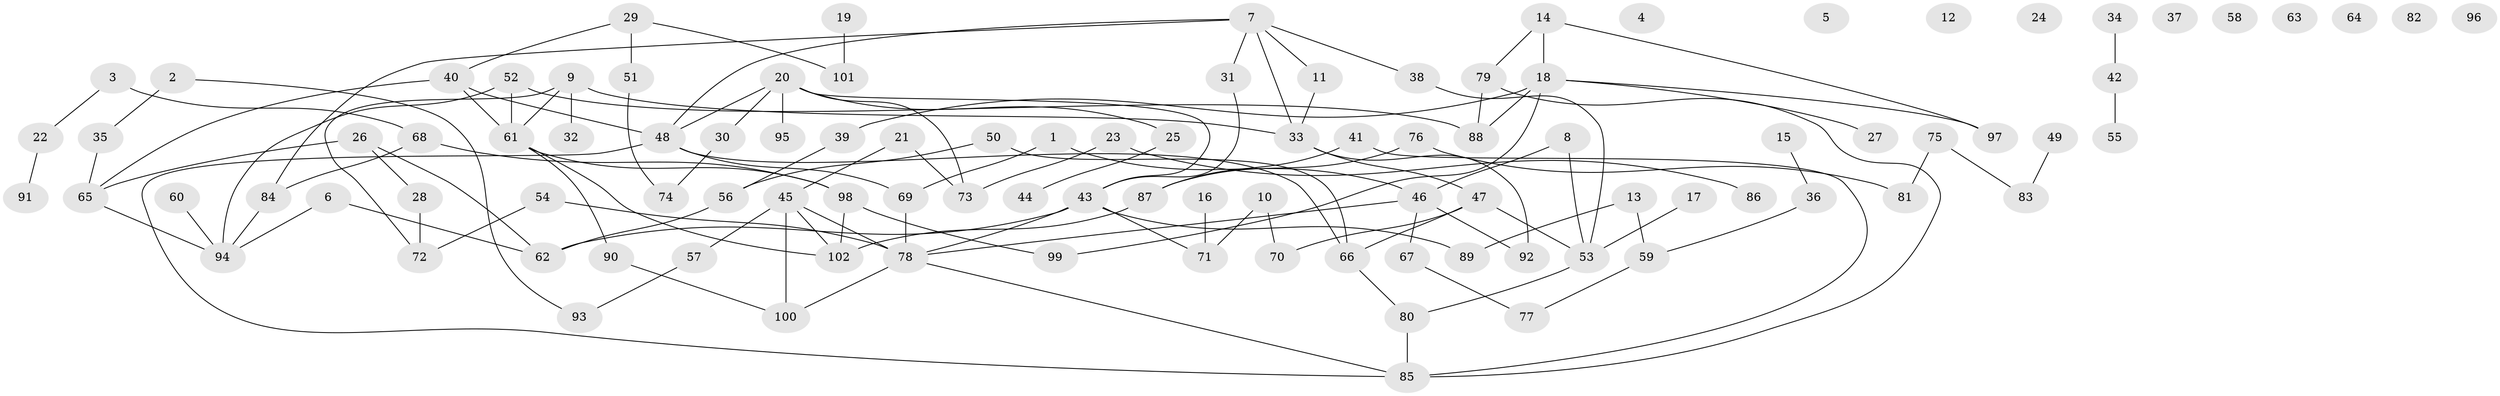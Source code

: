 // coarse degree distribution, {2: 0.323943661971831, 0: 0.14084507042253522, 5: 0.18309859154929578, 1: 0.15492957746478872, 4: 0.056338028169014086, 8: 0.014084507042253521, 3: 0.11267605633802817, 6: 0.014084507042253521}
// Generated by graph-tools (version 1.1) at 2025/43/03/04/25 21:43:16]
// undirected, 102 vertices, 125 edges
graph export_dot {
graph [start="1"]
  node [color=gray90,style=filled];
  1;
  2;
  3;
  4;
  5;
  6;
  7;
  8;
  9;
  10;
  11;
  12;
  13;
  14;
  15;
  16;
  17;
  18;
  19;
  20;
  21;
  22;
  23;
  24;
  25;
  26;
  27;
  28;
  29;
  30;
  31;
  32;
  33;
  34;
  35;
  36;
  37;
  38;
  39;
  40;
  41;
  42;
  43;
  44;
  45;
  46;
  47;
  48;
  49;
  50;
  51;
  52;
  53;
  54;
  55;
  56;
  57;
  58;
  59;
  60;
  61;
  62;
  63;
  64;
  65;
  66;
  67;
  68;
  69;
  70;
  71;
  72;
  73;
  74;
  75;
  76;
  77;
  78;
  79;
  80;
  81;
  82;
  83;
  84;
  85;
  86;
  87;
  88;
  89;
  90;
  91;
  92;
  93;
  94;
  95;
  96;
  97;
  98;
  99;
  100;
  101;
  102;
  1 -- 46;
  1 -- 69;
  2 -- 35;
  2 -- 93;
  3 -- 22;
  3 -- 68;
  6 -- 62;
  6 -- 94;
  7 -- 11;
  7 -- 31;
  7 -- 33;
  7 -- 38;
  7 -- 48;
  7 -- 84;
  8 -- 46;
  8 -- 53;
  9 -- 32;
  9 -- 33;
  9 -- 61;
  9 -- 72;
  10 -- 70;
  10 -- 71;
  11 -- 33;
  13 -- 59;
  13 -- 89;
  14 -- 18;
  14 -- 79;
  14 -- 97;
  15 -- 36;
  16 -- 71;
  17 -- 53;
  18 -- 27;
  18 -- 39;
  18 -- 88;
  18 -- 97;
  18 -- 99;
  19 -- 101;
  20 -- 25;
  20 -- 30;
  20 -- 43;
  20 -- 48;
  20 -- 73;
  20 -- 95;
  21 -- 45;
  21 -- 73;
  22 -- 91;
  23 -- 73;
  23 -- 86;
  25 -- 44;
  26 -- 28;
  26 -- 62;
  26 -- 65;
  28 -- 72;
  29 -- 40;
  29 -- 51;
  29 -- 101;
  30 -- 74;
  31 -- 43;
  33 -- 47;
  33 -- 92;
  34 -- 42;
  35 -- 65;
  36 -- 59;
  38 -- 53;
  39 -- 56;
  40 -- 48;
  40 -- 61;
  40 -- 65;
  41 -- 85;
  41 -- 87;
  42 -- 55;
  43 -- 62;
  43 -- 71;
  43 -- 78;
  43 -- 89;
  45 -- 57;
  45 -- 78;
  45 -- 100;
  45 -- 102;
  46 -- 67;
  46 -- 78;
  46 -- 92;
  47 -- 53;
  47 -- 66;
  47 -- 70;
  48 -- 66;
  48 -- 69;
  48 -- 85;
  49 -- 83;
  50 -- 56;
  50 -- 66;
  51 -- 74;
  52 -- 61;
  52 -- 88;
  52 -- 94;
  53 -- 80;
  54 -- 72;
  54 -- 78;
  56 -- 62;
  57 -- 93;
  59 -- 77;
  60 -- 94;
  61 -- 90;
  61 -- 98;
  61 -- 102;
  65 -- 94;
  66 -- 80;
  67 -- 77;
  68 -- 84;
  68 -- 98;
  69 -- 78;
  75 -- 81;
  75 -- 83;
  76 -- 81;
  76 -- 87;
  78 -- 85;
  78 -- 100;
  79 -- 85;
  79 -- 88;
  80 -- 85;
  84 -- 94;
  87 -- 102;
  90 -- 100;
  98 -- 99;
  98 -- 102;
}
